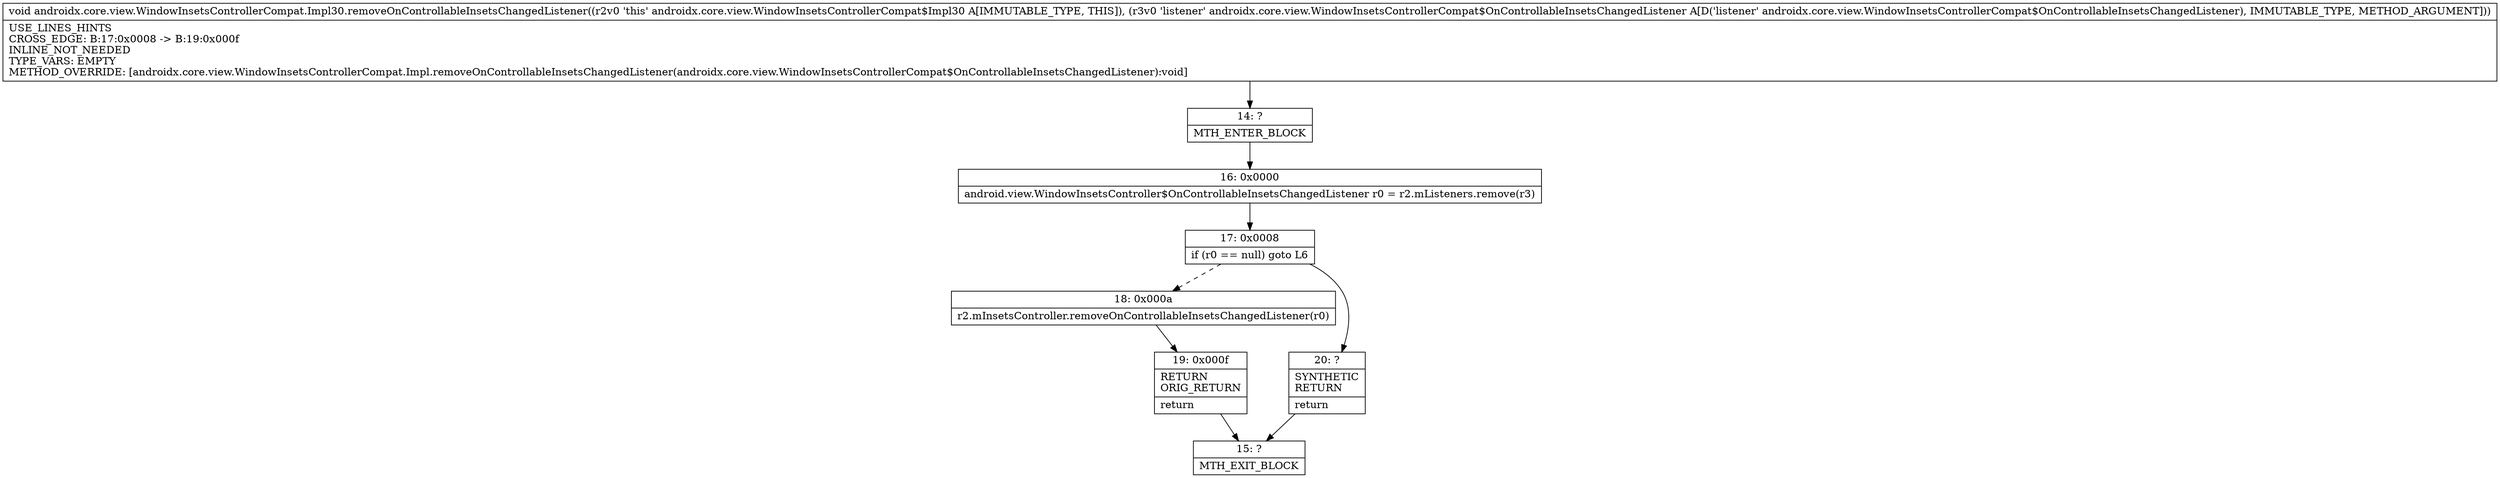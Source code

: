 digraph "CFG forandroidx.core.view.WindowInsetsControllerCompat.Impl30.removeOnControllableInsetsChangedListener(Landroidx\/core\/view\/WindowInsetsControllerCompat$OnControllableInsetsChangedListener;)V" {
Node_14 [shape=record,label="{14\:\ ?|MTH_ENTER_BLOCK\l}"];
Node_16 [shape=record,label="{16\:\ 0x0000|android.view.WindowInsetsController$OnControllableInsetsChangedListener r0 = r2.mListeners.remove(r3)\l}"];
Node_17 [shape=record,label="{17\:\ 0x0008|if (r0 == null) goto L6\l}"];
Node_18 [shape=record,label="{18\:\ 0x000a|r2.mInsetsController.removeOnControllableInsetsChangedListener(r0)\l}"];
Node_19 [shape=record,label="{19\:\ 0x000f|RETURN\lORIG_RETURN\l|return\l}"];
Node_15 [shape=record,label="{15\:\ ?|MTH_EXIT_BLOCK\l}"];
Node_20 [shape=record,label="{20\:\ ?|SYNTHETIC\lRETURN\l|return\l}"];
MethodNode[shape=record,label="{void androidx.core.view.WindowInsetsControllerCompat.Impl30.removeOnControllableInsetsChangedListener((r2v0 'this' androidx.core.view.WindowInsetsControllerCompat$Impl30 A[IMMUTABLE_TYPE, THIS]), (r3v0 'listener' androidx.core.view.WindowInsetsControllerCompat$OnControllableInsetsChangedListener A[D('listener' androidx.core.view.WindowInsetsControllerCompat$OnControllableInsetsChangedListener), IMMUTABLE_TYPE, METHOD_ARGUMENT]))  | USE_LINES_HINTS\lCROSS_EDGE: B:17:0x0008 \-\> B:19:0x000f\lINLINE_NOT_NEEDED\lTYPE_VARS: EMPTY\lMETHOD_OVERRIDE: [androidx.core.view.WindowInsetsControllerCompat.Impl.removeOnControllableInsetsChangedListener(androidx.core.view.WindowInsetsControllerCompat$OnControllableInsetsChangedListener):void]\l}"];
MethodNode -> Node_14;Node_14 -> Node_16;
Node_16 -> Node_17;
Node_17 -> Node_18[style=dashed];
Node_17 -> Node_20;
Node_18 -> Node_19;
Node_19 -> Node_15;
Node_20 -> Node_15;
}

